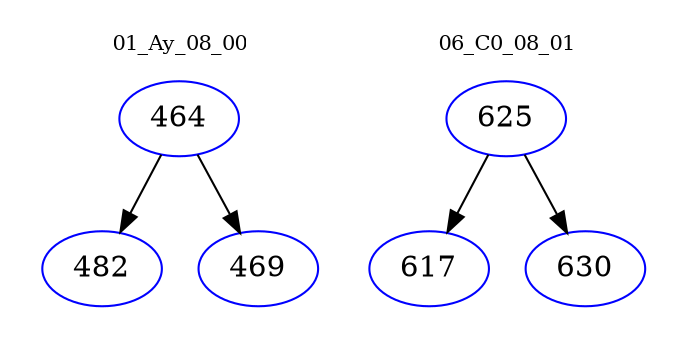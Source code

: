 digraph{
subgraph cluster_0 {
color = white
label = "01_Ay_08_00";
fontsize=10;
T0_464 [label="464", color="blue"]
T0_464 -> T0_482 [color="black"]
T0_482 [label="482", color="blue"]
T0_464 -> T0_469 [color="black"]
T0_469 [label="469", color="blue"]
}
subgraph cluster_1 {
color = white
label = "06_C0_08_01";
fontsize=10;
T1_625 [label="625", color="blue"]
T1_625 -> T1_617 [color="black"]
T1_617 [label="617", color="blue"]
T1_625 -> T1_630 [color="black"]
T1_630 [label="630", color="blue"]
}
}
